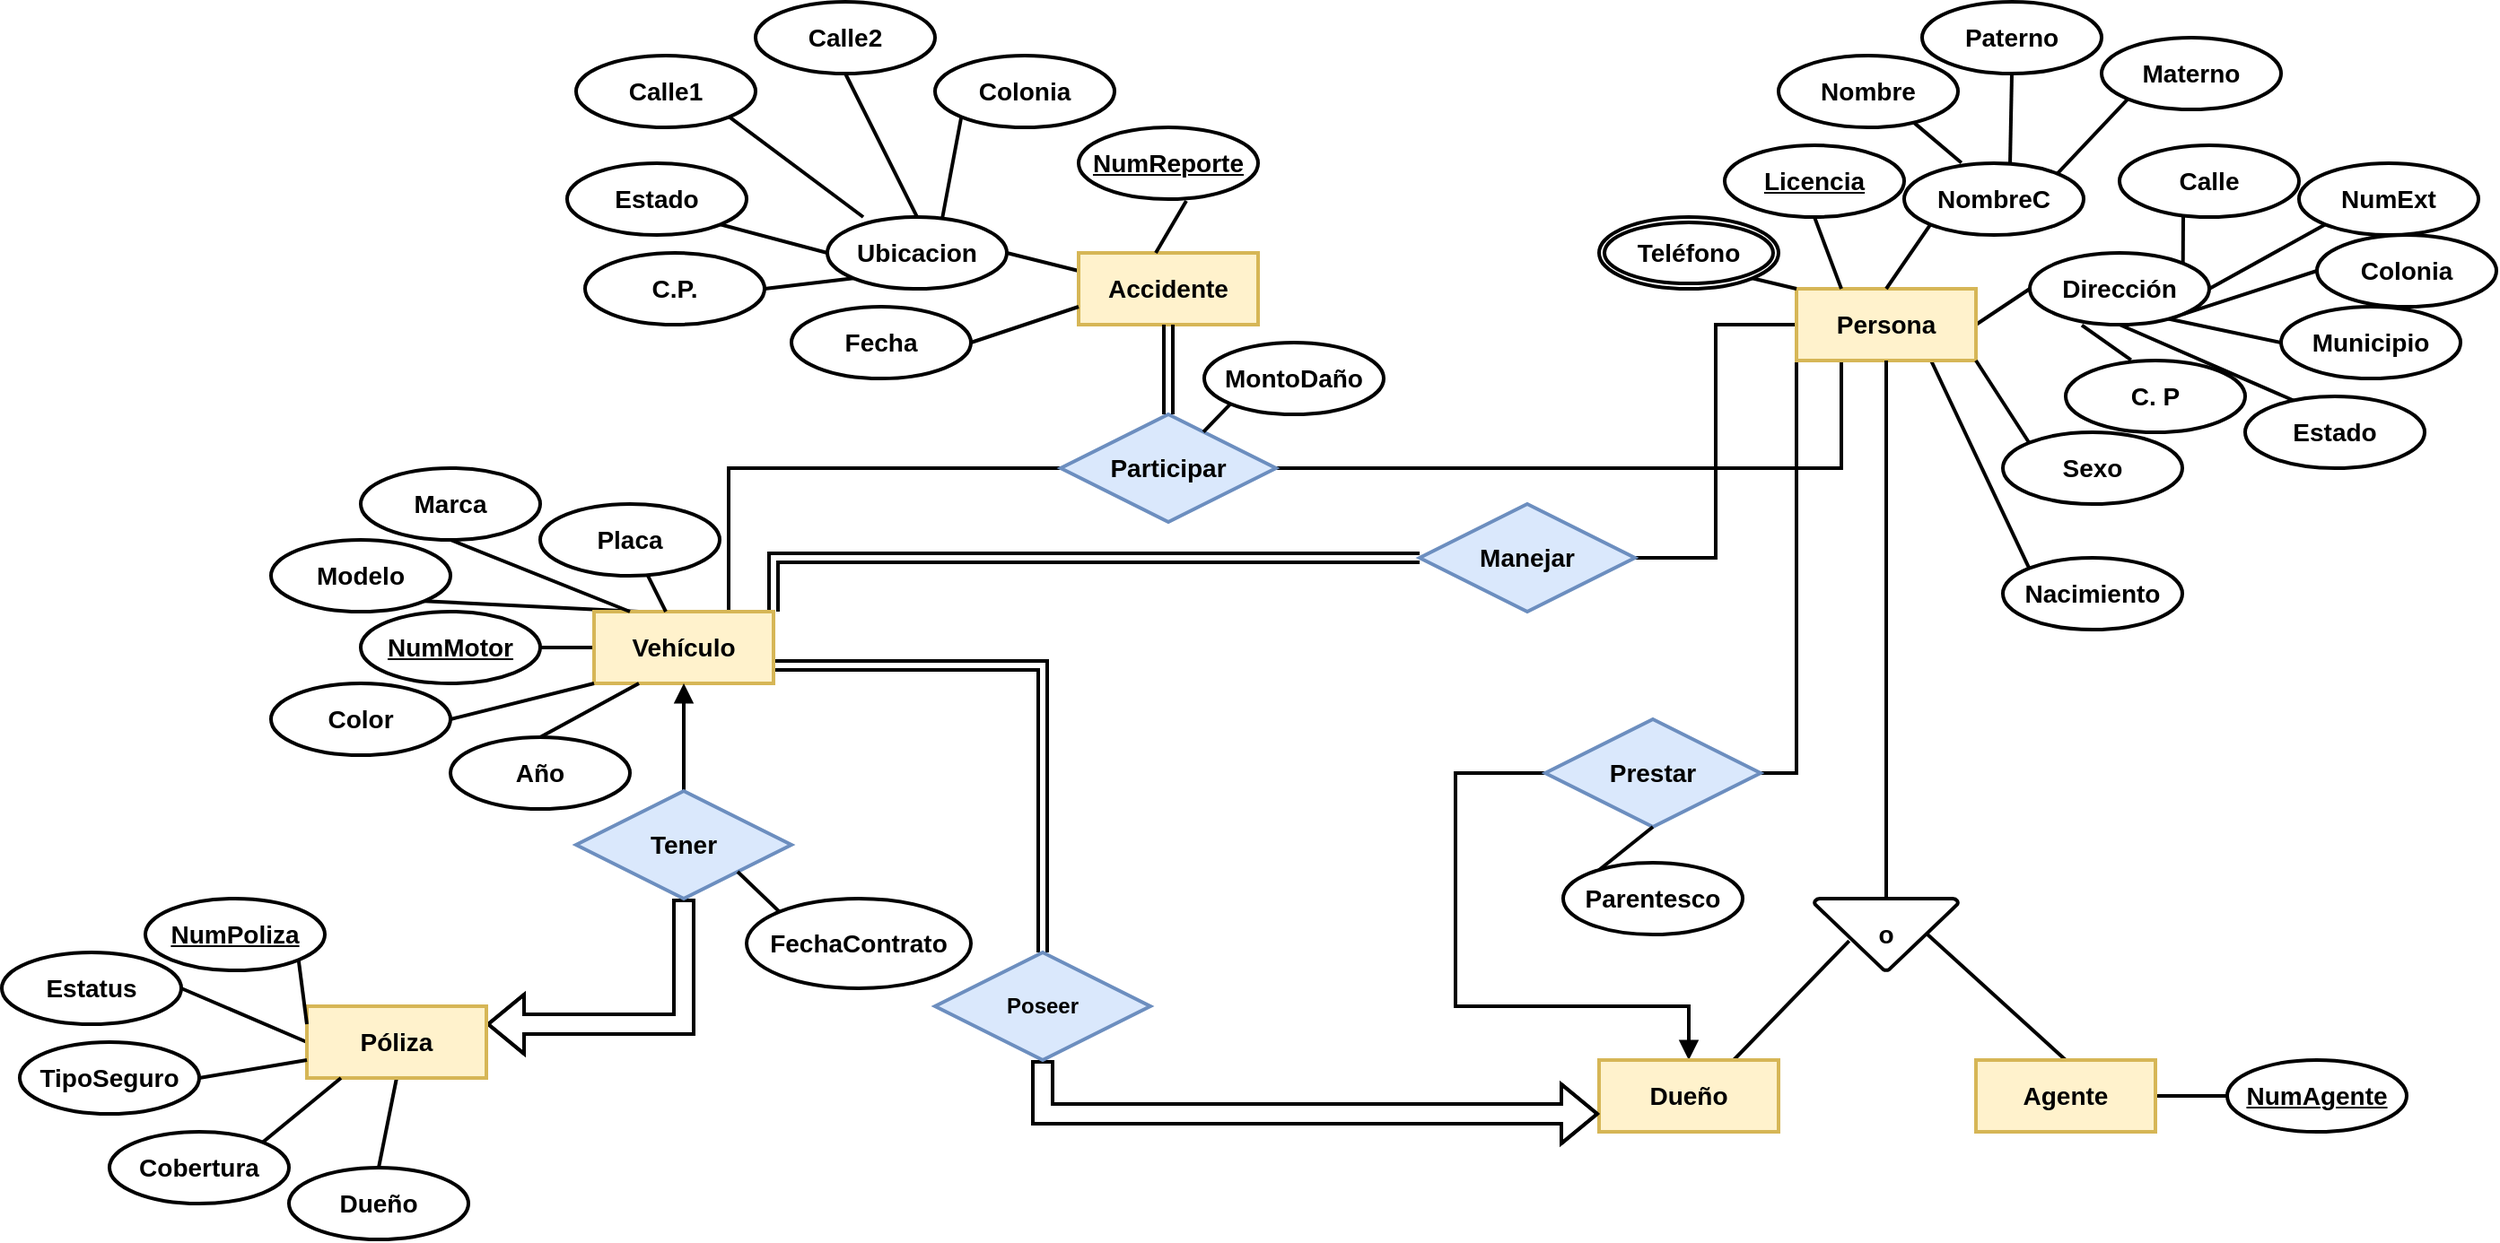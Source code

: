 <mxfile version="16.5.1" type="device"><diagram name="Page-1" id="c6zbZapXypQYrv6cjiQH"><mxGraphModel dx="1090" dy="967" grid="1" gridSize="10" guides="1" tooltips="1" connect="1" arrows="1" fold="1" page="1" pageScale="1" pageWidth="690" pageHeight="980" math="0" shadow="0"><root><mxCell id="rgT4JFNvneOPpYXJt0vp-0"/><mxCell id="rgT4JFNvneOPpYXJt0vp-1" parent="rgT4JFNvneOPpYXJt0vp-0"/><mxCell id="rgT4JFNvneOPpYXJt0vp-2" style="edgeStyle=orthogonalEdgeStyle;rounded=0;orthogonalLoop=1;jettySize=auto;html=1;exitX=1;exitY=0.25;exitDx=0;exitDy=0;endArrow=none;endFill=0;startArrow=block;startFill=1;strokeWidth=2;entryX=0.5;entryY=1;entryDx=0;entryDy=0;shape=flexArrow;" parent="rgT4JFNvneOPpYXJt0vp-1" source="rgT4JFNvneOPpYXJt0vp-5" target="rgT4JFNvneOPpYXJt0vp-22" edge="1"><mxGeometry relative="1" as="geometry"><mxPoint x="400.059" y="599.971" as="targetPoint"/></mxGeometry></mxCell><mxCell id="vNXj-5DBpWdIIABb22X4-0" style="edgeStyle=none;rounded=0;orthogonalLoop=1;jettySize=auto;html=1;exitX=0.5;exitY=1;exitDx=0;exitDy=0;entryX=0.5;entryY=0;entryDx=0;entryDy=0;startArrow=none;startFill=0;endArrow=none;endFill=0;strokeWidth=2;" parent="rgT4JFNvneOPpYXJt0vp-1" source="rgT4JFNvneOPpYXJt0vp-5" target="rgT4JFNvneOPpYXJt0vp-122" edge="1"><mxGeometry relative="1" as="geometry"/></mxCell><mxCell id="vNXj-5DBpWdIIABb22X4-1" style="edgeStyle=none;rounded=0;orthogonalLoop=1;jettySize=auto;html=1;exitX=0;exitY=0.5;exitDx=0;exitDy=0;entryX=1;entryY=0.5;entryDx=0;entryDy=0;startArrow=none;startFill=0;endArrow=none;endFill=0;strokeWidth=2;" parent="rgT4JFNvneOPpYXJt0vp-1" source="rgT4JFNvneOPpYXJt0vp-5" target="rgT4JFNvneOPpYXJt0vp-30" edge="1"><mxGeometry relative="1" as="geometry"/></mxCell><mxCell id="rgT4JFNvneOPpYXJt0vp-5" value="&lt;b&gt;&lt;font style=&quot;font-size: 14px&quot;&gt;Póliza&lt;/font&gt;&lt;/b&gt;" style="whiteSpace=wrap;html=1;align=center;strokeWidth=2;fillColor=#fff2cc;strokeColor=#d6b656;" parent="rgT4JFNvneOPpYXJt0vp-1" vertex="1"><mxGeometry x="190" y="610" width="100" height="40" as="geometry"/></mxCell><mxCell id="rgT4JFNvneOPpYXJt0vp-7" style="edgeStyle=none;rounded=0;orthogonalLoop=1;jettySize=auto;html=1;exitX=0.25;exitY=0;exitDx=0;exitDy=0;entryX=1;entryY=1;entryDx=0;entryDy=0;endArrow=none;endFill=0;strokeWidth=2;" parent="rgT4JFNvneOPpYXJt0vp-1" source="rgT4JFNvneOPpYXJt0vp-11" target="rgT4JFNvneOPpYXJt0vp-12" edge="1"><mxGeometry relative="1" as="geometry"/></mxCell><mxCell id="rgT4JFNvneOPpYXJt0vp-8" style="edgeStyle=none;rounded=0;orthogonalLoop=1;jettySize=auto;html=1;exitX=0;exitY=0.5;exitDx=0;exitDy=0;entryX=1;entryY=0.5;entryDx=0;entryDy=0;endArrow=none;endFill=0;strokeWidth=2;" parent="rgT4JFNvneOPpYXJt0vp-1" source="rgT4JFNvneOPpYXJt0vp-11" target="rgT4JFNvneOPpYXJt0vp-13" edge="1"><mxGeometry relative="1" as="geometry"/></mxCell><mxCell id="rgT4JFNvneOPpYXJt0vp-10" style="edgeStyle=orthogonalEdgeStyle;rounded=0;orthogonalLoop=1;jettySize=auto;html=1;exitX=1;exitY=0.75;exitDx=0;exitDy=0;entryX=0.5;entryY=0;entryDx=0;entryDy=0;startArrow=none;startFill=0;endArrow=none;endFill=0;strokeWidth=2;shape=link;" parent="rgT4JFNvneOPpYXJt0vp-1" source="rgT4JFNvneOPpYXJt0vp-11" target="rgT4JFNvneOPpYXJt0vp-98" edge="1"><mxGeometry relative="1" as="geometry"/></mxCell><mxCell id="rgT4JFNvneOPpYXJt0vp-117" style="edgeStyle=orthogonalEdgeStyle;rounded=0;orthogonalLoop=1;jettySize=auto;html=1;exitX=0.75;exitY=0;exitDx=0;exitDy=0;entryX=0;entryY=0.5;entryDx=0;entryDy=0;endArrow=none;endFill=0;strokeWidth=2;" parent="rgT4JFNvneOPpYXJt0vp-1" source="rgT4JFNvneOPpYXJt0vp-11" target="rgT4JFNvneOPpYXJt0vp-90" edge="1"><mxGeometry relative="1" as="geometry"/></mxCell><mxCell id="rgT4JFNvneOPpYXJt0vp-119" style="edgeStyle=orthogonalEdgeStyle;rounded=0;orthogonalLoop=1;jettySize=auto;html=1;exitX=1;exitY=0;exitDx=0;exitDy=0;entryX=0;entryY=0.5;entryDx=0;entryDy=0;endArrow=block;endFill=0;strokeWidth=2;shape=link;" parent="rgT4JFNvneOPpYXJt0vp-1" source="rgT4JFNvneOPpYXJt0vp-11" target="rgT4JFNvneOPpYXJt0vp-36" edge="1"><mxGeometry relative="1" as="geometry"/></mxCell><mxCell id="rgT4JFNvneOPpYXJt0vp-11" value="&lt;b&gt;&lt;font style=&quot;font-size: 14px&quot;&gt;Vehículo&lt;/font&gt;&lt;/b&gt;" style="whiteSpace=wrap;html=1;align=center;strokeWidth=2;fillColor=#fff2cc;strokeColor=#d6b656;" parent="rgT4JFNvneOPpYXJt0vp-1" vertex="1"><mxGeometry x="350" y="390" width="100" height="40" as="geometry"/></mxCell><mxCell id="rgT4JFNvneOPpYXJt0vp-12" value="&lt;b&gt;&lt;font style=&quot;font-size: 14px&quot;&gt;Modelo&lt;/font&gt;&lt;/b&gt;" style="ellipse;whiteSpace=wrap;html=1;align=center;strokeWidth=2;" parent="rgT4JFNvneOPpYXJt0vp-1" vertex="1"><mxGeometry x="170" y="350" width="100" height="40" as="geometry"/></mxCell><mxCell id="rgT4JFNvneOPpYXJt0vp-13" value="&lt;b&gt;&lt;u&gt;&lt;font style=&quot;font-size: 14px&quot;&gt;NumMotor&lt;/font&gt;&lt;/u&gt;&lt;/b&gt;" style="ellipse;whiteSpace=wrap;html=1;align=center;strokeWidth=2;" parent="rgT4JFNvneOPpYXJt0vp-1" vertex="1"><mxGeometry x="220" y="390" width="100" height="40" as="geometry"/></mxCell><mxCell id="rgT4JFNvneOPpYXJt0vp-116" style="edgeStyle=none;rounded=0;orthogonalLoop=1;jettySize=auto;html=1;exitX=0.5;exitY=1;exitDx=0;exitDy=0;endArrow=none;endFill=0;strokeWidth=2;" parent="rgT4JFNvneOPpYXJt0vp-1" source="rgT4JFNvneOPpYXJt0vp-14" edge="1"><mxGeometry relative="1" as="geometry"><mxPoint x="370" y="390" as="targetPoint"/></mxGeometry></mxCell><mxCell id="rgT4JFNvneOPpYXJt0vp-14" value="&lt;b&gt;&lt;font style=&quot;font-size: 14px&quot;&gt;Marca&lt;/font&gt;&lt;/b&gt;" style="ellipse;whiteSpace=wrap;html=1;align=center;strokeWidth=2;" parent="rgT4JFNvneOPpYXJt0vp-1" vertex="1"><mxGeometry x="220" y="310" width="100" height="40" as="geometry"/></mxCell><mxCell id="rgT4JFNvneOPpYXJt0vp-15" value="" style="edgeStyle=none;rounded=0;orthogonalLoop=1;jettySize=auto;html=1;startArrow=none;startFill=0;endArrow=none;endFill=0;strokeWidth=2;" parent="rgT4JFNvneOPpYXJt0vp-1" source="rgT4JFNvneOPpYXJt0vp-16" target="rgT4JFNvneOPpYXJt0vp-11" edge="1"><mxGeometry relative="1" as="geometry"/></mxCell><mxCell id="rgT4JFNvneOPpYXJt0vp-16" value="&lt;b&gt;&lt;font style=&quot;font-size: 14px&quot;&gt;Placa&lt;/font&gt;&lt;/b&gt;" style="ellipse;whiteSpace=wrap;html=1;align=center;strokeWidth=2;" parent="rgT4JFNvneOPpYXJt0vp-1" vertex="1"><mxGeometry x="320" y="330" width="100" height="40" as="geometry"/></mxCell><mxCell id="rgT4JFNvneOPpYXJt0vp-115" style="rounded=0;orthogonalLoop=1;jettySize=auto;html=1;exitX=1;exitY=0.5;exitDx=0;exitDy=0;entryX=0;entryY=1;entryDx=0;entryDy=0;endArrow=none;endFill=0;strokeWidth=2;" parent="rgT4JFNvneOPpYXJt0vp-1" source="rgT4JFNvneOPpYXJt0vp-18" target="rgT4JFNvneOPpYXJt0vp-11" edge="1"><mxGeometry relative="1" as="geometry"/></mxCell><mxCell id="rgT4JFNvneOPpYXJt0vp-18" value="&lt;b&gt;&lt;font style=&quot;font-size: 14px&quot;&gt;Color&lt;/font&gt;&lt;/b&gt;" style="ellipse;whiteSpace=wrap;html=1;align=center;strokeWidth=2;" parent="rgT4JFNvneOPpYXJt0vp-1" vertex="1"><mxGeometry x="170" y="430" width="100" height="40" as="geometry"/></mxCell><mxCell id="rgT4JFNvneOPpYXJt0vp-19" style="rounded=0;orthogonalLoop=1;jettySize=auto;html=1;exitX=0.5;exitY=0;exitDx=0;exitDy=0;entryX=0.25;entryY=1;entryDx=0;entryDy=0;endArrow=none;endFill=0;strokeWidth=2;" parent="rgT4JFNvneOPpYXJt0vp-1" source="rgT4JFNvneOPpYXJt0vp-20" target="rgT4JFNvneOPpYXJt0vp-11" edge="1"><mxGeometry relative="1" as="geometry"/></mxCell><mxCell id="rgT4JFNvneOPpYXJt0vp-20" value="&lt;b&gt;&lt;font style=&quot;font-size: 14px&quot;&gt;Año&lt;/font&gt;&lt;/b&gt;" style="ellipse;whiteSpace=wrap;html=1;align=center;strokeWidth=2;" parent="rgT4JFNvneOPpYXJt0vp-1" vertex="1"><mxGeometry x="270" y="460" width="100" height="40" as="geometry"/></mxCell><mxCell id="rgT4JFNvneOPpYXJt0vp-21" style="edgeStyle=none;rounded=0;orthogonalLoop=1;jettySize=auto;html=1;exitX=0.5;exitY=0;exitDx=0;exitDy=0;entryX=0.5;entryY=1;entryDx=0;entryDy=0;endArrow=block;endFill=1;strokeWidth=2;startSize=1;" parent="rgT4JFNvneOPpYXJt0vp-1" source="rgT4JFNvneOPpYXJt0vp-22" target="rgT4JFNvneOPpYXJt0vp-11" edge="1"><mxGeometry relative="1" as="geometry"/></mxCell><mxCell id="rgT4JFNvneOPpYXJt0vp-22" value="&lt;b&gt;&lt;font style=&quot;font-size: 14px&quot;&gt;Tener&lt;/font&gt;&lt;/b&gt;" style="shape=rhombus;perimeter=rhombusPerimeter;whiteSpace=wrap;html=1;align=center;strokeWidth=2;fillColor=#dae8fc;strokeColor=#6c8ebf;" parent="rgT4JFNvneOPpYXJt0vp-1" vertex="1"><mxGeometry x="340" y="490" width="120" height="60" as="geometry"/></mxCell><mxCell id="rgT4JFNvneOPpYXJt0vp-24" style="edgeStyle=none;rounded=0;orthogonalLoop=1;jettySize=auto;html=1;exitX=1;exitY=1;exitDx=0;exitDy=0;entryX=0;entryY=0.25;entryDx=0;entryDy=0;startArrow=none;startFill=0;endArrow=none;endFill=0;strokeWidth=2;" parent="rgT4JFNvneOPpYXJt0vp-1" source="rgT4JFNvneOPpYXJt0vp-25" target="rgT4JFNvneOPpYXJt0vp-5" edge="1"><mxGeometry relative="1" as="geometry"/></mxCell><mxCell id="rgT4JFNvneOPpYXJt0vp-25" value="&lt;b&gt;&lt;u&gt;&lt;font style=&quot;font-size: 14px&quot;&gt;NumPoliza&lt;/font&gt;&lt;/u&gt;&lt;/b&gt;" style="ellipse;whiteSpace=wrap;html=1;align=center;strokeWidth=2;" parent="rgT4JFNvneOPpYXJt0vp-1" vertex="1"><mxGeometry x="100" y="550" width="100" height="40" as="geometry"/></mxCell><mxCell id="rgT4JFNvneOPpYXJt0vp-26" style="edgeStyle=none;rounded=0;orthogonalLoop=1;jettySize=auto;html=1;exitX=1;exitY=0.5;exitDx=0;exitDy=0;entryX=0;entryY=0.75;entryDx=0;entryDy=0;startArrow=none;startFill=0;endArrow=none;endFill=0;strokeWidth=2;" parent="rgT4JFNvneOPpYXJt0vp-1" source="rgT4JFNvneOPpYXJt0vp-27" target="rgT4JFNvneOPpYXJt0vp-5" edge="1"><mxGeometry relative="1" as="geometry"/></mxCell><mxCell id="rgT4JFNvneOPpYXJt0vp-27" value="&lt;b&gt;&lt;font style=&quot;font-size: 14px&quot;&gt;TipoSeguro&lt;/font&gt;&lt;/b&gt;" style="ellipse;whiteSpace=wrap;html=1;align=center;strokeWidth=2;" parent="rgT4JFNvneOPpYXJt0vp-1" vertex="1"><mxGeometry x="30" y="630" width="100" height="40" as="geometry"/></mxCell><mxCell id="rgT4JFNvneOPpYXJt0vp-28" style="edgeStyle=none;rounded=0;orthogonalLoop=1;jettySize=auto;html=1;exitX=1;exitY=0;exitDx=0;exitDy=0;startArrow=none;startFill=0;endArrow=none;endFill=0;entryX=0.19;entryY=1;entryDx=0;entryDy=0;entryPerimeter=0;strokeWidth=2;" parent="rgT4JFNvneOPpYXJt0vp-1" source="rgT4JFNvneOPpYXJt0vp-29" target="rgT4JFNvneOPpYXJt0vp-5" edge="1"><mxGeometry relative="1" as="geometry"><mxPoint x="190" y="660" as="targetPoint"/></mxGeometry></mxCell><mxCell id="rgT4JFNvneOPpYXJt0vp-29" value="&lt;b&gt;&lt;font style=&quot;font-size: 14px&quot;&gt;Cobertura&lt;/font&gt;&lt;/b&gt;" style="ellipse;whiteSpace=wrap;html=1;align=center;strokeWidth=2;" parent="rgT4JFNvneOPpYXJt0vp-1" vertex="1"><mxGeometry x="80" y="680" width="100" height="40" as="geometry"/></mxCell><mxCell id="rgT4JFNvneOPpYXJt0vp-30" value="&lt;b&gt;&lt;font style=&quot;font-size: 14px&quot;&gt;Estatus&lt;/font&gt;&lt;/b&gt;" style="ellipse;whiteSpace=wrap;html=1;align=center;strokeWidth=2;" parent="rgT4JFNvneOPpYXJt0vp-1" vertex="1"><mxGeometry x="20" y="580" width="100" height="40" as="geometry"/></mxCell><mxCell id="rgT4JFNvneOPpYXJt0vp-125" style="edgeStyle=orthogonalEdgeStyle;rounded=0;orthogonalLoop=1;jettySize=auto;html=1;entryX=0;entryY=0.5;entryDx=0;entryDy=0;endArrow=none;endFill=0;strokeWidth=2;exitX=0.5;exitY=0;exitDx=0;exitDy=0;startArrow=block;startFill=1;" parent="rgT4JFNvneOPpYXJt0vp-1" source="rgT4JFNvneOPpYXJt0vp-32" target="rgT4JFNvneOPpYXJt0vp-104" edge="1"><mxGeometry relative="1" as="geometry"><mxPoint x="1010" y="620" as="sourcePoint"/><Array as="points"><mxPoint x="960" y="610"/><mxPoint x="830" y="610"/><mxPoint x="830" y="480"/></Array></mxGeometry></mxCell><mxCell id="rgT4JFNvneOPpYXJt0vp-128" style="rounded=0;orthogonalLoop=1;jettySize=auto;html=1;exitX=0.75;exitY=0;exitDx=0;exitDy=0;entryX=0.242;entryY=0.588;entryDx=0;entryDy=0;entryPerimeter=0;endArrow=none;endFill=0;strokeWidth=2;" parent="rgT4JFNvneOPpYXJt0vp-1" source="rgT4JFNvneOPpYXJt0vp-32" target="rgT4JFNvneOPpYXJt0vp-102" edge="1"><mxGeometry relative="1" as="geometry"/></mxCell><mxCell id="rgT4JFNvneOPpYXJt0vp-32" value="&lt;b&gt;&lt;font style=&quot;font-size: 14px&quot;&gt;Dueño&lt;/font&gt;&lt;/b&gt;" style="whiteSpace=wrap;html=1;align=center;strokeWidth=2;fillColor=#fff2cc;strokeColor=#d6b656;" parent="rgT4JFNvneOPpYXJt0vp-1" vertex="1"><mxGeometry x="910" y="640" width="100" height="40" as="geometry"/></mxCell><mxCell id="rgT4JFNvneOPpYXJt0vp-35" style="edgeStyle=orthogonalEdgeStyle;rounded=0;orthogonalLoop=1;jettySize=auto;html=1;exitX=1;exitY=0.5;exitDx=0;exitDy=0;entryX=0;entryY=0.5;entryDx=0;entryDy=0;startArrow=none;startFill=0;endArrow=none;endFill=0;startSize=1;strokeWidth=2;" parent="rgT4JFNvneOPpYXJt0vp-1" source="rgT4JFNvneOPpYXJt0vp-36" target="rgT4JFNvneOPpYXJt0vp-41" edge="1"><mxGeometry relative="1" as="geometry"/></mxCell><mxCell id="rgT4JFNvneOPpYXJt0vp-36" value="&lt;b&gt;&lt;font style=&quot;font-size: 14px&quot;&gt;Manejar&lt;/font&gt;&lt;/b&gt;" style="shape=rhombus;perimeter=rhombusPerimeter;whiteSpace=wrap;html=1;align=center;strokeWidth=2;fillColor=#dae8fc;strokeColor=#6c8ebf;" parent="rgT4JFNvneOPpYXJt0vp-1" vertex="1"><mxGeometry x="810" y="330" width="120" height="60" as="geometry"/></mxCell><mxCell id="rgT4JFNvneOPpYXJt0vp-38" style="edgeStyle=none;rounded=0;orthogonalLoop=1;jettySize=auto;html=1;exitX=1;exitY=0.5;exitDx=0;exitDy=0;entryX=0;entryY=0.5;entryDx=0;entryDy=0;startArrow=none;startFill=0;endArrow=none;endFill=0;startSize=1;strokeWidth=2;" parent="rgT4JFNvneOPpYXJt0vp-1" source="rgT4JFNvneOPpYXJt0vp-41" target="rgT4JFNvneOPpYXJt0vp-62" edge="1"><mxGeometry relative="1" as="geometry"/></mxCell><mxCell id="rgT4JFNvneOPpYXJt0vp-108" style="edgeStyle=none;rounded=0;orthogonalLoop=1;jettySize=auto;html=1;exitX=0.75;exitY=1;exitDx=0;exitDy=0;entryX=0;entryY=0;entryDx=0;entryDy=0;endArrow=none;endFill=0;startArrow=none;startFill=0;startSize=1;strokeWidth=2;" parent="rgT4JFNvneOPpYXJt0vp-1" source="rgT4JFNvneOPpYXJt0vp-41" target="rgT4JFNvneOPpYXJt0vp-71" edge="1"><mxGeometry relative="1" as="geometry"/></mxCell><mxCell id="rgT4JFNvneOPpYXJt0vp-113" style="edgeStyle=orthogonalEdgeStyle;rounded=0;orthogonalLoop=1;jettySize=auto;html=1;exitX=0.25;exitY=1;exitDx=0;exitDy=0;entryX=1;entryY=0.5;entryDx=0;entryDy=0;endArrow=none;endFill=0;strokeWidth=2;" parent="rgT4JFNvneOPpYXJt0vp-1" source="rgT4JFNvneOPpYXJt0vp-41" target="rgT4JFNvneOPpYXJt0vp-90" edge="1"><mxGeometry relative="1" as="geometry"/></mxCell><mxCell id="rgT4JFNvneOPpYXJt0vp-124" style="edgeStyle=orthogonalEdgeStyle;rounded=0;orthogonalLoop=1;jettySize=auto;html=1;exitX=0;exitY=1;exitDx=0;exitDy=0;entryX=1;entryY=0.5;entryDx=0;entryDy=0;endArrow=none;endFill=0;strokeWidth=2;" parent="rgT4JFNvneOPpYXJt0vp-1" source="rgT4JFNvneOPpYXJt0vp-41" target="rgT4JFNvneOPpYXJt0vp-104" edge="1"><mxGeometry relative="1" as="geometry"/></mxCell><mxCell id="rgT4JFNvneOPpYXJt0vp-41" value="&lt;b&gt;&lt;font style=&quot;font-size: 14px&quot;&gt;Persona&lt;/font&gt;&lt;/b&gt;" style="whiteSpace=wrap;html=1;align=center;strokeWidth=2;fillColor=#fff2cc;strokeColor=#d6b656;" parent="rgT4JFNvneOPpYXJt0vp-1" vertex="1"><mxGeometry x="1020" y="210" width="100" height="40" as="geometry"/></mxCell><mxCell id="rgT4JFNvneOPpYXJt0vp-42" value="&lt;b&gt;&lt;font style=&quot;font-size: 14px&quot;&gt;Calle2&lt;/font&gt;&lt;/b&gt;" style="ellipse;whiteSpace=wrap;html=1;align=center;strokeWidth=2;" parent="rgT4JFNvneOPpYXJt0vp-1" vertex="1"><mxGeometry x="440" y="50" width="100" height="40" as="geometry"/></mxCell><mxCell id="rgT4JFNvneOPpYXJt0vp-43" style="edgeStyle=none;rounded=0;orthogonalLoop=1;jettySize=auto;html=1;exitX=0.5;exitY=1;exitDx=0;exitDy=0;entryX=0.25;entryY=0;entryDx=0;entryDy=0;startArrow=none;startFill=0;endArrow=none;endFill=0;startSize=1;strokeWidth=2;" parent="rgT4JFNvneOPpYXJt0vp-1" source="rgT4JFNvneOPpYXJt0vp-45" target="rgT4JFNvneOPpYXJt0vp-41" edge="1"><mxGeometry relative="1" as="geometry"/></mxCell><mxCell id="rgT4JFNvneOPpYXJt0vp-44" value="&lt;b&gt;&lt;font style=&quot;font-size: 14px&quot;&gt;Colonia&lt;/font&gt;&lt;/b&gt;" style="ellipse;whiteSpace=wrap;html=1;align=center;strokeWidth=2;" parent="rgT4JFNvneOPpYXJt0vp-1" vertex="1"><mxGeometry x="540" y="80" width="100" height="40" as="geometry"/></mxCell><mxCell id="rgT4JFNvneOPpYXJt0vp-45" value="&lt;b&gt;&lt;u&gt;&lt;font style=&quot;font-size: 14px&quot;&gt;Licencia&lt;/font&gt;&lt;/u&gt;&lt;/b&gt;" style="ellipse;whiteSpace=wrap;html=1;align=center;strokeWidth=2;" parent="rgT4JFNvneOPpYXJt0vp-1" vertex="1"><mxGeometry x="980" y="130" width="100" height="40" as="geometry"/></mxCell><mxCell id="rgT4JFNvneOPpYXJt0vp-46" style="edgeStyle=none;rounded=0;orthogonalLoop=1;jettySize=auto;html=1;exitX=0.2;exitY=0;exitDx=0;exitDy=0;entryX=1;entryY=1;entryDx=0;entryDy=0;endArrow=none;endFill=0;strokeWidth=2;exitPerimeter=0;" parent="rgT4JFNvneOPpYXJt0vp-1" source="rgT4JFNvneOPpYXJt0vp-78" target="rgT4JFNvneOPpYXJt0vp-79" edge="1"><mxGeometry relative="1" as="geometry"><mxPoint x="540" y="180" as="sourcePoint"/><mxPoint x="520" y="120" as="targetPoint"/></mxGeometry></mxCell><mxCell id="rgT4JFNvneOPpYXJt0vp-47" style="rounded=0;orthogonalLoop=1;jettySize=auto;html=1;exitX=1;exitY=0;exitDx=0;exitDy=0;entryX=0;entryY=1;entryDx=0;entryDy=0;startArrow=none;startFill=0;endArrow=none;endFill=0;startSize=1;strokeWidth=2;" parent="rgT4JFNvneOPpYXJt0vp-1" source="rgT4JFNvneOPpYXJt0vp-52" target="rgT4JFNvneOPpYXJt0vp-55" edge="1"><mxGeometry relative="1" as="geometry"/></mxCell><mxCell id="rgT4JFNvneOPpYXJt0vp-48" style="edgeStyle=none;rounded=0;orthogonalLoop=1;jettySize=auto;html=1;exitX=0.64;exitY=0.025;exitDx=0;exitDy=0;entryX=0;entryY=1;entryDx=0;entryDy=0;endArrow=none;endFill=0;strokeWidth=2;exitPerimeter=0;" parent="rgT4JFNvneOPpYXJt0vp-1" source="rgT4JFNvneOPpYXJt0vp-78" target="rgT4JFNvneOPpYXJt0vp-44" edge="1"><mxGeometry relative="1" as="geometry"><mxPoint x="540" y="180" as="sourcePoint"/><mxPoint x="500" y="100" as="targetPoint"/></mxGeometry></mxCell><mxCell id="rgT4JFNvneOPpYXJt0vp-49" style="edgeStyle=none;rounded=0;orthogonalLoop=1;jettySize=auto;html=1;exitX=0.59;exitY=0.022;exitDx=0;exitDy=0;entryX=0.5;entryY=1;entryDx=0;entryDy=0;startArrow=none;startFill=0;endArrow=none;endFill=0;startSize=1;strokeWidth=2;exitPerimeter=0;" parent="rgT4JFNvneOPpYXJt0vp-1" source="rgT4JFNvneOPpYXJt0vp-52" target="rgT4JFNvneOPpYXJt0vp-54" edge="1"><mxGeometry relative="1" as="geometry"/></mxCell><mxCell id="rgT4JFNvneOPpYXJt0vp-50" style="edgeStyle=none;rounded=0;orthogonalLoop=1;jettySize=auto;html=1;exitX=0.319;exitY=-0.007;exitDx=0;exitDy=0;entryX=0.757;entryY=0.939;entryDx=0;entryDy=0;entryPerimeter=0;startArrow=none;startFill=0;endArrow=none;endFill=0;startSize=1;strokeWidth=2;exitPerimeter=0;" parent="rgT4JFNvneOPpYXJt0vp-1" source="rgT4JFNvneOPpYXJt0vp-52" target="rgT4JFNvneOPpYXJt0vp-53" edge="1"><mxGeometry relative="1" as="geometry"/></mxCell><mxCell id="rgT4JFNvneOPpYXJt0vp-51" style="edgeStyle=none;rounded=0;orthogonalLoop=1;jettySize=auto;html=1;exitX=0;exitY=1;exitDx=0;exitDy=0;entryX=0.5;entryY=0;entryDx=0;entryDy=0;startArrow=none;startFill=0;endArrow=none;endFill=0;startSize=1;strokeWidth=2;" parent="rgT4JFNvneOPpYXJt0vp-1" source="rgT4JFNvneOPpYXJt0vp-52" target="rgT4JFNvneOPpYXJt0vp-41" edge="1"><mxGeometry relative="1" as="geometry"/></mxCell><mxCell id="rgT4JFNvneOPpYXJt0vp-52" value="&lt;b&gt;&lt;font style=&quot;font-size: 14px&quot;&gt;NombreC&lt;/font&gt;&lt;/b&gt;" style="ellipse;whiteSpace=wrap;html=1;align=center;strokeWidth=2;" parent="rgT4JFNvneOPpYXJt0vp-1" vertex="1"><mxGeometry x="1080" y="140" width="100" height="40" as="geometry"/></mxCell><mxCell id="rgT4JFNvneOPpYXJt0vp-53" value="&lt;b&gt;&lt;font style=&quot;font-size: 14px&quot;&gt;Nombre&lt;/font&gt;&lt;/b&gt;" style="ellipse;whiteSpace=wrap;html=1;align=center;strokeWidth=2;" parent="rgT4JFNvneOPpYXJt0vp-1" vertex="1"><mxGeometry x="1010" y="80" width="100" height="40" as="geometry"/></mxCell><mxCell id="rgT4JFNvneOPpYXJt0vp-54" value="&lt;b&gt;&lt;font style=&quot;font-size: 14px&quot;&gt;Paterno&lt;/font&gt;&lt;/b&gt;" style="ellipse;whiteSpace=wrap;html=1;align=center;strokeWidth=2;" parent="rgT4JFNvneOPpYXJt0vp-1" vertex="1"><mxGeometry x="1090" y="50" width="100" height="40" as="geometry"/></mxCell><mxCell id="rgT4JFNvneOPpYXJt0vp-55" value="&lt;b&gt;&lt;font style=&quot;font-size: 14px&quot;&gt;Materno&lt;/font&gt;&lt;/b&gt;" style="ellipse;whiteSpace=wrap;html=1;align=center;strokeWidth=2;" parent="rgT4JFNvneOPpYXJt0vp-1" vertex="1"><mxGeometry x="1190" y="70" width="100" height="40" as="geometry"/></mxCell><mxCell id="rgT4JFNvneOPpYXJt0vp-56" value="&lt;b&gt;&lt;font style=&quot;font-size: 14px&quot;&gt;Calle&lt;/font&gt;&lt;/b&gt;" style="ellipse;whiteSpace=wrap;html=1;align=center;strokeWidth=2;" parent="rgT4JFNvneOPpYXJt0vp-1" vertex="1"><mxGeometry x="1200" y="130" width="100" height="40" as="geometry"/></mxCell><mxCell id="rgT4JFNvneOPpYXJt0vp-57" style="edgeStyle=none;rounded=0;orthogonalLoop=1;jettySize=auto;html=1;exitX=1;exitY=0;exitDx=0;exitDy=0;entryX=0.355;entryY=0.993;entryDx=0;entryDy=0;startArrow=none;startFill=0;endArrow=none;endFill=0;startSize=1;strokeWidth=2;entryPerimeter=0;" parent="rgT4JFNvneOPpYXJt0vp-1" source="rgT4JFNvneOPpYXJt0vp-62" target="rgT4JFNvneOPpYXJt0vp-56" edge="1"><mxGeometry relative="1" as="geometry"/></mxCell><mxCell id="rgT4JFNvneOPpYXJt0vp-58" style="edgeStyle=none;rounded=0;orthogonalLoop=1;jettySize=auto;html=1;exitX=1;exitY=0.5;exitDx=0;exitDy=0;entryX=0;entryY=1;entryDx=0;entryDy=0;startArrow=none;startFill=0;endArrow=none;endFill=0;startSize=1;strokeWidth=2;" parent="rgT4JFNvneOPpYXJt0vp-1" source="rgT4JFNvneOPpYXJt0vp-62" target="rgT4JFNvneOPpYXJt0vp-63" edge="1"><mxGeometry relative="1" as="geometry"/></mxCell><mxCell id="rgT4JFNvneOPpYXJt0vp-59" style="edgeStyle=none;rounded=0;orthogonalLoop=1;jettySize=auto;html=1;entryX=0.278;entryY=0.066;entryDx=0;entryDy=0;entryPerimeter=0;startArrow=none;startFill=0;endArrow=none;endFill=0;startSize=1;strokeWidth=2;exitX=0.5;exitY=1;exitDx=0;exitDy=0;" parent="rgT4JFNvneOPpYXJt0vp-1" source="rgT4JFNvneOPpYXJt0vp-62" target="rgT4JFNvneOPpYXJt0vp-67" edge="1"><mxGeometry relative="1" as="geometry"/></mxCell><mxCell id="rgT4JFNvneOPpYXJt0vp-60" style="edgeStyle=none;rounded=0;orthogonalLoop=1;jettySize=auto;html=1;exitX=0.29;exitY=1.007;exitDx=0;exitDy=0;entryX=0.364;entryY=-0.007;entryDx=0;entryDy=0;entryPerimeter=0;startArrow=none;startFill=0;endArrow=none;endFill=0;startSize=1;strokeWidth=2;exitPerimeter=0;" parent="rgT4JFNvneOPpYXJt0vp-1" source="rgT4JFNvneOPpYXJt0vp-62" target="rgT4JFNvneOPpYXJt0vp-68" edge="1"><mxGeometry relative="1" as="geometry"/></mxCell><mxCell id="rgT4JFNvneOPpYXJt0vp-61" style="edgeStyle=none;rounded=0;orthogonalLoop=1;jettySize=auto;html=1;exitX=0.772;exitY=0.919;exitDx=0;exitDy=0;entryX=0;entryY=0.5;entryDx=0;entryDy=0;startArrow=none;startFill=0;endArrow=none;endFill=0;startSize=1;strokeWidth=2;exitPerimeter=0;" parent="rgT4JFNvneOPpYXJt0vp-1" source="rgT4JFNvneOPpYXJt0vp-62" target="rgT4JFNvneOPpYXJt0vp-66" edge="1"><mxGeometry relative="1" as="geometry"/></mxCell><mxCell id="rgT4JFNvneOPpYXJt0vp-62" value="&lt;b&gt;&lt;font style=&quot;font-size: 14px&quot;&gt;Dirección&lt;/font&gt;&lt;/b&gt;" style="ellipse;whiteSpace=wrap;html=1;align=center;strokeWidth=2;" parent="rgT4JFNvneOPpYXJt0vp-1" vertex="1"><mxGeometry x="1150" y="190" width="100" height="40" as="geometry"/></mxCell><mxCell id="rgT4JFNvneOPpYXJt0vp-63" value="&lt;b&gt;&lt;font style=&quot;font-size: 14px&quot;&gt;NumExt&lt;/font&gt;&lt;/b&gt;" style="ellipse;whiteSpace=wrap;html=1;align=center;strokeWidth=2;" parent="rgT4JFNvneOPpYXJt0vp-1" vertex="1"><mxGeometry x="1300" y="140" width="100" height="40" as="geometry"/></mxCell><mxCell id="rgT4JFNvneOPpYXJt0vp-64" style="edgeStyle=none;rounded=0;orthogonalLoop=1;jettySize=auto;html=1;exitX=0;exitY=0.5;exitDx=0;exitDy=0;entryX=1;entryY=1;entryDx=0;entryDy=0;startArrow=none;startFill=0;endArrow=none;endFill=0;startSize=1;strokeWidth=2;" parent="rgT4JFNvneOPpYXJt0vp-1" source="rgT4JFNvneOPpYXJt0vp-65" target="rgT4JFNvneOPpYXJt0vp-62" edge="1"><mxGeometry relative="1" as="geometry"/></mxCell><mxCell id="rgT4JFNvneOPpYXJt0vp-65" value="&lt;b&gt;&lt;font style=&quot;font-size: 14px&quot;&gt;Colonia&lt;/font&gt;&lt;/b&gt;" style="ellipse;whiteSpace=wrap;html=1;align=center;strokeWidth=2;" parent="rgT4JFNvneOPpYXJt0vp-1" vertex="1"><mxGeometry x="1310" y="180" width="100" height="40" as="geometry"/></mxCell><mxCell id="rgT4JFNvneOPpYXJt0vp-66" value="&lt;b&gt;&lt;font style=&quot;font-size: 14px&quot;&gt;Municipio&lt;/font&gt;&lt;/b&gt;" style="ellipse;whiteSpace=wrap;html=1;align=center;strokeWidth=2;" parent="rgT4JFNvneOPpYXJt0vp-1" vertex="1"><mxGeometry x="1290" y="220" width="100" height="40" as="geometry"/></mxCell><mxCell id="rgT4JFNvneOPpYXJt0vp-67" value="&lt;b&gt;&lt;font style=&quot;font-size: 14px&quot;&gt;Estado&lt;/font&gt;&lt;/b&gt;" style="ellipse;whiteSpace=wrap;html=1;align=center;strokeWidth=2;" parent="rgT4JFNvneOPpYXJt0vp-1" vertex="1"><mxGeometry x="1270" y="270" width="100" height="40" as="geometry"/></mxCell><mxCell id="rgT4JFNvneOPpYXJt0vp-68" value="&lt;b&gt;&lt;font style=&quot;font-size: 14px&quot;&gt;C. P&lt;/font&gt;&lt;/b&gt;" style="ellipse;whiteSpace=wrap;html=1;align=center;strokeWidth=2;" parent="rgT4JFNvneOPpYXJt0vp-1" vertex="1"><mxGeometry x="1170" y="250" width="100" height="40" as="geometry"/></mxCell><mxCell id="rgT4JFNvneOPpYXJt0vp-107" style="rounded=0;orthogonalLoop=1;jettySize=auto;html=1;exitX=0;exitY=0;exitDx=0;exitDy=0;entryX=1;entryY=1;entryDx=0;entryDy=0;endArrow=none;endFill=0;startArrow=none;startFill=0;startSize=1;strokeWidth=2;" parent="rgT4JFNvneOPpYXJt0vp-1" source="rgT4JFNvneOPpYXJt0vp-70" target="rgT4JFNvneOPpYXJt0vp-41" edge="1"><mxGeometry relative="1" as="geometry"/></mxCell><mxCell id="rgT4JFNvneOPpYXJt0vp-70" value="&lt;b&gt;&lt;font style=&quot;font-size: 14px&quot;&gt;Sexo&lt;/font&gt;&lt;/b&gt;" style="ellipse;whiteSpace=wrap;html=1;align=center;strokeWidth=2;" parent="rgT4JFNvneOPpYXJt0vp-1" vertex="1"><mxGeometry x="1135" y="290" width="100" height="40" as="geometry"/></mxCell><mxCell id="rgT4JFNvneOPpYXJt0vp-71" value="&lt;b&gt;&lt;font style=&quot;font-size: 14px&quot;&gt;Nacimiento&lt;/font&gt;&lt;/b&gt;" style="ellipse;whiteSpace=wrap;html=1;align=center;strokeWidth=2;" parent="rgT4JFNvneOPpYXJt0vp-1" vertex="1"><mxGeometry x="1135" y="360" width="100" height="40" as="geometry"/></mxCell><mxCell id="rgT4JFNvneOPpYXJt0vp-112" style="edgeStyle=none;rounded=0;orthogonalLoop=1;jettySize=auto;html=1;exitX=1;exitY=1;exitDx=0;exitDy=0;entryX=0;entryY=0;entryDx=0;entryDy=0;endArrow=none;endFill=0;strokeWidth=2;" parent="rgT4JFNvneOPpYXJt0vp-1" source="rgT4JFNvneOPpYXJt0vp-72" target="rgT4JFNvneOPpYXJt0vp-41" edge="1"><mxGeometry relative="1" as="geometry"/></mxCell><mxCell id="rgT4JFNvneOPpYXJt0vp-72" value="&lt;b&gt;&lt;font style=&quot;font-size: 14px&quot;&gt;Teléfono&lt;/font&gt;&lt;/b&gt;" style="ellipse;shape=doubleEllipse;margin=3;whiteSpace=wrap;html=1;align=center;strokeWidth=2;" parent="rgT4JFNvneOPpYXJt0vp-1" vertex="1"><mxGeometry x="910" y="170" width="100" height="40" as="geometry"/></mxCell><mxCell id="rgT4JFNvneOPpYXJt0vp-73" style="edgeStyle=none;rounded=0;orthogonalLoop=1;jettySize=auto;html=1;exitX=0.5;exitY=0;exitDx=0;exitDy=0;entryX=0.5;entryY=1;entryDx=0;entryDy=0;endArrow=none;endFill=0;strokeWidth=2;" parent="rgT4JFNvneOPpYXJt0vp-1" source="rgT4JFNvneOPpYXJt0vp-78" target="rgT4JFNvneOPpYXJt0vp-42" edge="1"><mxGeometry relative="1" as="geometry"><mxPoint x="670" y="140" as="targetPoint"/></mxGeometry></mxCell><mxCell id="rgT4JFNvneOPpYXJt0vp-74" style="edgeStyle=none;rounded=0;orthogonalLoop=1;jettySize=auto;html=1;exitX=0;exitY=0.5;exitDx=0;exitDy=0;entryX=1;entryY=1;entryDx=0;entryDy=0;endArrow=none;endFill=0;strokeWidth=2;" parent="rgT4JFNvneOPpYXJt0vp-1" source="rgT4JFNvneOPpYXJt0vp-78" target="rgT4JFNvneOPpYXJt0vp-77" edge="1"><mxGeometry relative="1" as="geometry"/></mxCell><mxCell id="rgT4JFNvneOPpYXJt0vp-75" style="edgeStyle=none;rounded=0;orthogonalLoop=1;jettySize=auto;html=1;exitX=0;exitY=0.25;exitDx=0;exitDy=0;entryX=1;entryY=0.5;entryDx=0;entryDy=0;endArrow=none;endFill=0;strokeWidth=2;" parent="rgT4JFNvneOPpYXJt0vp-1" source="rgT4JFNvneOPpYXJt0vp-76" target="rgT4JFNvneOPpYXJt0vp-78" edge="1"><mxGeometry relative="1" as="geometry"/></mxCell><mxCell id="rgT4JFNvneOPpYXJt0vp-76" value="&lt;b&gt;&lt;font style=&quot;font-size: 14px&quot;&gt;Accidente&lt;/font&gt;&lt;/b&gt;" style="whiteSpace=wrap;html=1;align=center;strokeWidth=2;fillColor=#fff2cc;strokeColor=#d6b656;" parent="rgT4JFNvneOPpYXJt0vp-1" vertex="1"><mxGeometry x="620" y="190" width="100" height="40" as="geometry"/></mxCell><mxCell id="rgT4JFNvneOPpYXJt0vp-77" value="&lt;b&gt;&lt;font style=&quot;font-size: 14px&quot;&gt;Estado&lt;/font&gt;&lt;/b&gt;" style="ellipse;whiteSpace=wrap;html=1;align=center;strokeWidth=2;" parent="rgT4JFNvneOPpYXJt0vp-1" vertex="1"><mxGeometry x="335" y="140" width="100" height="40" as="geometry"/></mxCell><mxCell id="rgT4JFNvneOPpYXJt0vp-78" value="&lt;b&gt;&lt;font style=&quot;font-size: 14px&quot;&gt;Ubicacion&lt;/font&gt;&lt;/b&gt;" style="ellipse;whiteSpace=wrap;html=1;align=center;strokeWidth=2;" parent="rgT4JFNvneOPpYXJt0vp-1" vertex="1"><mxGeometry x="480" y="170" width="100" height="40" as="geometry"/></mxCell><mxCell id="rgT4JFNvneOPpYXJt0vp-79" value="&lt;b&gt;&lt;font style=&quot;font-size: 14px&quot;&gt;Calle1&lt;/font&gt;&lt;/b&gt;" style="ellipse;whiteSpace=wrap;html=1;align=center;strokeWidth=2;" parent="rgT4JFNvneOPpYXJt0vp-1" vertex="1"><mxGeometry x="340" y="80" width="100" height="40" as="geometry"/></mxCell><mxCell id="rgT4JFNvneOPpYXJt0vp-80" value="" style="edgeStyle=none;rounded=0;orthogonalLoop=1;jettySize=auto;html=1;startArrow=none;startFill=0;endArrow=none;endFill=0;strokeWidth=2;exitX=0.6;exitY=1.025;exitDx=0;exitDy=0;exitPerimeter=0;entryX=0.43;entryY=0;entryDx=0;entryDy=0;entryPerimeter=0;" parent="rgT4JFNvneOPpYXJt0vp-1" source="rgT4JFNvneOPpYXJt0vp-81" target="rgT4JFNvneOPpYXJt0vp-76" edge="1"><mxGeometry relative="1" as="geometry"/></mxCell><mxCell id="rgT4JFNvneOPpYXJt0vp-81" value="&lt;b&gt;&lt;u&gt;&lt;font style=&quot;font-size: 14px&quot;&gt;NumReporte&lt;/font&gt;&lt;/u&gt;&lt;/b&gt;" style="ellipse;whiteSpace=wrap;html=1;align=center;strokeWidth=2;" parent="rgT4JFNvneOPpYXJt0vp-1" vertex="1"><mxGeometry x="620" y="120" width="100" height="40" as="geometry"/></mxCell><mxCell id="rgT4JFNvneOPpYXJt0vp-82" style="edgeStyle=none;rounded=0;orthogonalLoop=1;jettySize=auto;html=1;exitX=1;exitY=0.5;exitDx=0;exitDy=0;entryX=0;entryY=1;entryDx=0;entryDy=0;endArrow=none;endFill=0;strokeWidth=2;" parent="rgT4JFNvneOPpYXJt0vp-1" source="rgT4JFNvneOPpYXJt0vp-83" target="rgT4JFNvneOPpYXJt0vp-78" edge="1"><mxGeometry relative="1" as="geometry"><mxPoint x="694.645" y="235.858" as="sourcePoint"/></mxGeometry></mxCell><mxCell id="rgT4JFNvneOPpYXJt0vp-83" value="&lt;b&gt;&lt;font style=&quot;font-size: 14px&quot;&gt;C.P.&lt;/font&gt;&lt;/b&gt;" style="ellipse;whiteSpace=wrap;html=1;align=center;strokeWidth=2;" parent="rgT4JFNvneOPpYXJt0vp-1" vertex="1"><mxGeometry x="345" y="190" width="100" height="40" as="geometry"/></mxCell><mxCell id="rgT4JFNvneOPpYXJt0vp-84" style="rounded=0;orthogonalLoop=1;jettySize=auto;html=1;exitX=1;exitY=0.5;exitDx=0;exitDy=0;entryX=0;entryY=0.75;entryDx=0;entryDy=0;endArrow=none;endFill=0;strokeWidth=2;" parent="rgT4JFNvneOPpYXJt0vp-1" source="rgT4JFNvneOPpYXJt0vp-85" target="rgT4JFNvneOPpYXJt0vp-76" edge="1"><mxGeometry relative="1" as="geometry"><mxPoint x="560" y="230" as="sourcePoint"/></mxGeometry></mxCell><mxCell id="rgT4JFNvneOPpYXJt0vp-85" value="&lt;b&gt;&lt;font style=&quot;font-size: 14px&quot;&gt;Fecha&lt;/font&gt;&lt;/b&gt;" style="ellipse;whiteSpace=wrap;html=1;align=center;strokeWidth=2;" parent="rgT4JFNvneOPpYXJt0vp-1" vertex="1"><mxGeometry x="460" y="220" width="100" height="40" as="geometry"/></mxCell><mxCell id="rgT4JFNvneOPpYXJt0vp-87" style="rounded=0;orthogonalLoop=1;jettySize=auto;html=1;exitX=1;exitY=0.5;exitDx=0;exitDy=0;entryX=0;entryY=0.5;entryDx=0;entryDy=0;startArrow=none;startFill=0;endArrow=none;endFill=0;startSize=1;strokeWidth=2;" parent="rgT4JFNvneOPpYXJt0vp-1" source="rgT4JFNvneOPpYXJt0vp-89" target="rgT4JFNvneOPpYXJt0vp-95" edge="1"><mxGeometry relative="1" as="geometry"/></mxCell><mxCell id="rgT4JFNvneOPpYXJt0vp-130" style="edgeStyle=none;rounded=0;orthogonalLoop=1;jettySize=auto;html=1;exitX=0.5;exitY=0;exitDx=0;exitDy=0;entryX=0.769;entryY=0.465;entryDx=0;entryDy=0;entryPerimeter=0;endArrow=none;endFill=0;strokeWidth=2;" parent="rgT4JFNvneOPpYXJt0vp-1" source="rgT4JFNvneOPpYXJt0vp-89" target="rgT4JFNvneOPpYXJt0vp-102" edge="1"><mxGeometry relative="1" as="geometry"/></mxCell><mxCell id="rgT4JFNvneOPpYXJt0vp-89" value="&lt;b&gt;&lt;font style=&quot;font-size: 14px&quot;&gt;Agente&lt;/font&gt;&lt;/b&gt;" style="whiteSpace=wrap;html=1;align=center;strokeWidth=2;fillColor=#fff2cc;strokeColor=#d6b656;" parent="rgT4JFNvneOPpYXJt0vp-1" vertex="1"><mxGeometry x="1120" y="640" width="100" height="40" as="geometry"/></mxCell><mxCell id="rgT4JFNvneOPpYXJt0vp-90" value="&lt;b&gt;&lt;font style=&quot;font-size: 14px&quot;&gt;Participar&lt;/font&gt;&lt;/b&gt;" style="shape=rhombus;perimeter=rhombusPerimeter;whiteSpace=wrap;html=1;align=center;strokeWidth=2;fillColor=#dae8fc;strokeColor=#6c8ebf;" parent="rgT4JFNvneOPpYXJt0vp-1" vertex="1"><mxGeometry x="610" y="280" width="120" height="60" as="geometry"/></mxCell><mxCell id="rgT4JFNvneOPpYXJt0vp-93" value="" style="edgeStyle=none;rounded=0;orthogonalLoop=1;jettySize=auto;html=1;startArrow=none;startFill=0;endArrow=none;endFill=0;strokeWidth=2;entryX=0.5;entryY=0;entryDx=0;entryDy=0;shape=link;exitX=0.5;exitY=1;exitDx=0;exitDy=0;" parent="rgT4JFNvneOPpYXJt0vp-1" source="rgT4JFNvneOPpYXJt0vp-76" target="rgT4JFNvneOPpYXJt0vp-90" edge="1"><mxGeometry relative="1" as="geometry"><mxPoint x="660" y="220" as="sourcePoint"/><mxPoint x="666.667" y="190" as="targetPoint"/></mxGeometry></mxCell><mxCell id="rgT4JFNvneOPpYXJt0vp-94" value="&lt;b&gt;&lt;font style=&quot;font-size: 14px&quot;&gt;MontoDaño&lt;/font&gt;&lt;/b&gt;" style="ellipse;whiteSpace=wrap;html=1;align=center;strokeWidth=2;" parent="rgT4JFNvneOPpYXJt0vp-1" vertex="1"><mxGeometry x="690" y="240" width="100" height="40" as="geometry"/></mxCell><mxCell id="rgT4JFNvneOPpYXJt0vp-95" value="&lt;b&gt;&lt;u&gt;&lt;font style=&quot;font-size: 14px&quot;&gt;NumAgente&lt;/font&gt;&lt;/u&gt;&lt;/b&gt;" style="ellipse;whiteSpace=wrap;html=1;align=center;strokeWidth=2;" parent="rgT4JFNvneOPpYXJt0vp-1" vertex="1"><mxGeometry x="1260" y="640" width="100" height="40" as="geometry"/></mxCell><mxCell id="rgT4JFNvneOPpYXJt0vp-96" style="edgeStyle=none;rounded=0;orthogonalLoop=1;jettySize=auto;html=1;entryX=0;entryY=1;entryDx=0;entryDy=0;startArrow=none;startFill=0;endArrow=none;endFill=0;startSize=1;strokeWidth=2;" parent="rgT4JFNvneOPpYXJt0vp-1" source="rgT4JFNvneOPpYXJt0vp-90" target="rgT4JFNvneOPpYXJt0vp-94" edge="1"><mxGeometry relative="1" as="geometry"><mxPoint x="924.645" y="315.858" as="sourcePoint"/><mxPoint x="895.7" y="287.56" as="targetPoint"/></mxGeometry></mxCell><mxCell id="rgT4JFNvneOPpYXJt0vp-97" style="edgeStyle=orthogonalEdgeStyle;rounded=0;orthogonalLoop=1;jettySize=auto;html=1;exitX=0.5;exitY=1;exitDx=0;exitDy=0;entryX=0;entryY=0.75;entryDx=0;entryDy=0;startArrow=none;startFill=0;endArrow=block;endFill=1;strokeWidth=2;shape=flexArrow;" parent="rgT4JFNvneOPpYXJt0vp-1" source="rgT4JFNvneOPpYXJt0vp-98" target="rgT4JFNvneOPpYXJt0vp-32" edge="1"><mxGeometry relative="1" as="geometry"/></mxCell><mxCell id="rgT4JFNvneOPpYXJt0vp-98" value="&lt;b&gt;Poseer&lt;/b&gt;" style="shape=rhombus;perimeter=rhombusPerimeter;whiteSpace=wrap;html=1;align=center;strokeWidth=2;fillColor=#dae8fc;strokeColor=#6c8ebf;" parent="rgT4JFNvneOPpYXJt0vp-1" vertex="1"><mxGeometry x="540" y="580" width="120" height="60" as="geometry"/></mxCell><mxCell id="rgT4JFNvneOPpYXJt0vp-101" style="edgeStyle=none;rounded=0;orthogonalLoop=1;jettySize=auto;html=1;exitX=0.5;exitY=0;exitDx=0;exitDy=0;exitPerimeter=0;entryX=0.5;entryY=1;entryDx=0;entryDy=0;startArrow=none;startFill=0;endArrow=none;endFill=0;startSize=1;strokeWidth=2;" parent="rgT4JFNvneOPpYXJt0vp-1" source="rgT4JFNvneOPpYXJt0vp-102" target="rgT4JFNvneOPpYXJt0vp-41" edge="1"><mxGeometry relative="1" as="geometry"/></mxCell><mxCell id="rgT4JFNvneOPpYXJt0vp-102" value="&lt;b&gt;&lt;font style=&quot;font-size: 14px&quot;&gt;o&lt;/font&gt;&lt;/b&gt;" style="strokeWidth=2;html=1;shape=mxgraph.flowchart.merge_or_storage;whiteSpace=wrap;" parent="rgT4JFNvneOPpYXJt0vp-1" vertex="1"><mxGeometry x="1030" y="550" width="80" height="40" as="geometry"/></mxCell><mxCell id="rgT4JFNvneOPpYXJt0vp-104" value="&lt;span style=&quot;font-size: 14px&quot;&gt;&lt;b&gt;Prestar&lt;/b&gt;&lt;/span&gt;" style="shape=rhombus;perimeter=rhombusPerimeter;whiteSpace=wrap;html=1;align=center;strokeWidth=2;fillColor=#dae8fc;strokeColor=#6c8ebf;" parent="rgT4JFNvneOPpYXJt0vp-1" vertex="1"><mxGeometry x="880" y="450" width="120" height="60" as="geometry"/></mxCell><mxCell id="rgT4JFNvneOPpYXJt0vp-105" style="edgeStyle=none;rounded=0;orthogonalLoop=1;jettySize=auto;html=1;exitX=0.5;exitY=1;exitDx=0;exitDy=0;startArrow=none;startFill=0;endArrow=none;endFill=0;startSize=1;strokeWidth=2;entryX=0;entryY=0.5;entryDx=0;entryDy=0;" parent="rgT4JFNvneOPpYXJt0vp-1" source="rgT4JFNvneOPpYXJt0vp-104" target="rgT4JFNvneOPpYXJt0vp-106" edge="1"><mxGeometry relative="1" as="geometry"><mxPoint x="989" y="420.28" as="sourcePoint"/><mxPoint x="1060" y="580" as="targetPoint"/></mxGeometry></mxCell><mxCell id="rgT4JFNvneOPpYXJt0vp-106" value="&lt;span style=&quot;font-size: 14px&quot;&gt;&lt;b&gt;Parentesco&lt;/b&gt;&lt;/span&gt;" style="ellipse;whiteSpace=wrap;html=1;align=center;strokeWidth=2;" parent="rgT4JFNvneOPpYXJt0vp-1" vertex="1"><mxGeometry x="890" y="530" width="100" height="40" as="geometry"/></mxCell><mxCell id="rgT4JFNvneOPpYXJt0vp-111" style="edgeStyle=none;rounded=0;orthogonalLoop=1;jettySize=auto;html=1;exitX=0.5;exitY=0;exitDx=0;exitDy=0;endArrow=none;endFill=0;" parent="rgT4JFNvneOPpYXJt0vp-1" source="rgT4JFNvneOPpYXJt0vp-45" target="rgT4JFNvneOPpYXJt0vp-45" edge="1"><mxGeometry relative="1" as="geometry"/></mxCell><mxCell id="rgT4JFNvneOPpYXJt0vp-121" style="rounded=0;orthogonalLoop=1;jettySize=auto;html=1;exitX=0;exitY=0;exitDx=0;exitDy=0;entryX=1;entryY=1;entryDx=0;entryDy=0;endArrow=none;endFill=0;strokeWidth=2;" parent="rgT4JFNvneOPpYXJt0vp-1" source="rgT4JFNvneOPpYXJt0vp-120" target="rgT4JFNvneOPpYXJt0vp-22" edge="1"><mxGeometry relative="1" as="geometry"/></mxCell><mxCell id="rgT4JFNvneOPpYXJt0vp-120" value="&lt;b&gt;&lt;font style=&quot;font-size: 14px&quot;&gt;FechaContrato&lt;/font&gt;&lt;/b&gt;" style="ellipse;whiteSpace=wrap;html=1;align=center;strokeWidth=2;" parent="rgT4JFNvneOPpYXJt0vp-1" vertex="1"><mxGeometry x="435" y="550" width="125" height="50" as="geometry"/></mxCell><mxCell id="rgT4JFNvneOPpYXJt0vp-122" value="&lt;b&gt;&lt;font style=&quot;font-size: 14px&quot;&gt;Dueño&lt;/font&gt;&lt;/b&gt;" style="ellipse;whiteSpace=wrap;html=1;align=center;strokeWidth=2;" parent="rgT4JFNvneOPpYXJt0vp-1" vertex="1"><mxGeometry x="180" y="700" width="100" height="40" as="geometry"/></mxCell></root></mxGraphModel></diagram></mxfile>